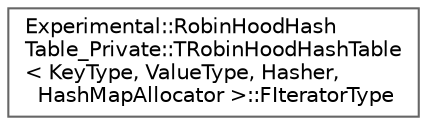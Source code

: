 digraph "Graphical Class Hierarchy"
{
 // INTERACTIVE_SVG=YES
 // LATEX_PDF_SIZE
  bgcolor="transparent";
  edge [fontname=Helvetica,fontsize=10,labelfontname=Helvetica,labelfontsize=10];
  node [fontname=Helvetica,fontsize=10,shape=box,height=0.2,width=0.4];
  rankdir="LR";
  Node0 [id="Node000000",label="Experimental::RobinHoodHash\lTable_Private::TRobinHoodHashTable\l\< KeyType, ValueType, Hasher,\l HashMapAllocator \>::FIteratorType",height=0.2,width=0.4,color="grey40", fillcolor="white", style="filled",URL="$d3/dcc/classExperimental_1_1RobinHoodHashTable__Private_1_1TRobinHoodHashTable_1_1FIteratorType.html",tooltip=" "];
}

